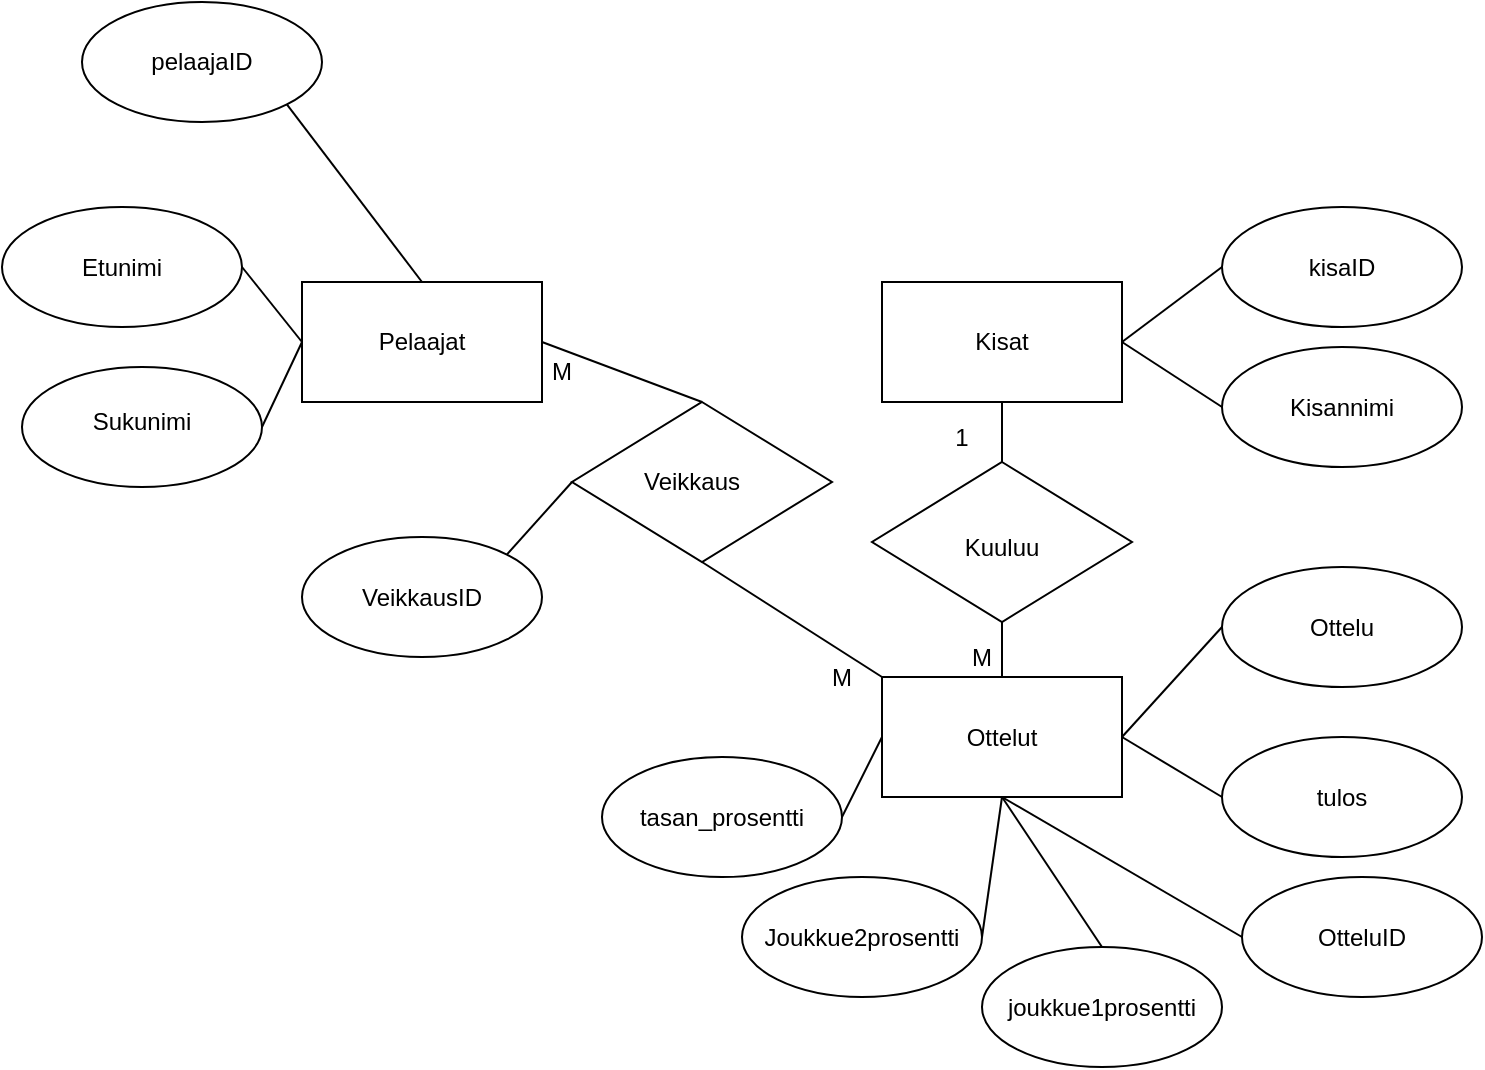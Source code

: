 <mxfile>
    <diagram id="_RTGqNRerQuPFqIfmM1y" name="Page-1">
        <mxGraphModel dx="883" dy="385" grid="1" gridSize="10" guides="1" tooltips="1" connect="1" arrows="1" fold="1" page="1" pageScale="1" pageWidth="827" pageHeight="1169" math="0" shadow="0">
            <root>
                <mxCell id="0"/>
                <mxCell id="1" parent="0"/>
                <mxCell id="YVTOUBuaeelvvUNHEdQm-3" value="" style="rounded=0;whiteSpace=wrap;html=1;" parent="1" vertex="1">
                    <mxGeometry x="500" y="150" width="120" height="60" as="geometry"/>
                </mxCell>
                <mxCell id="YVTOUBuaeelvvUNHEdQm-4" value="Kisat" style="text;html=1;strokeColor=none;fillColor=none;align=center;verticalAlign=middle;whiteSpace=wrap;rounded=0;" parent="1" vertex="1">
                    <mxGeometry x="530" y="165" width="60" height="30" as="geometry"/>
                </mxCell>
                <mxCell id="YVTOUBuaeelvvUNHEdQm-5" value="" style="rounded=0;whiteSpace=wrap;html=1;" parent="1" vertex="1">
                    <mxGeometry x="210" y="150" width="120" height="60" as="geometry"/>
                </mxCell>
                <mxCell id="YVTOUBuaeelvvUNHEdQm-6" value="Pelaajat" style="text;html=1;strokeColor=none;fillColor=none;align=center;verticalAlign=middle;whiteSpace=wrap;rounded=0;" parent="1" vertex="1">
                    <mxGeometry x="240" y="162.5" width="60" height="35" as="geometry"/>
                </mxCell>
                <mxCell id="YVTOUBuaeelvvUNHEdQm-7" value="" style="ellipse;whiteSpace=wrap;html=1;" parent="1" vertex="1">
                    <mxGeometry x="100" y="10" width="120" height="60" as="geometry"/>
                </mxCell>
                <mxCell id="YVTOUBuaeelvvUNHEdQm-8" value="pelaajaID" style="text;html=1;strokeColor=none;fillColor=none;align=center;verticalAlign=middle;whiteSpace=wrap;rounded=0;" parent="1" vertex="1">
                    <mxGeometry x="130" y="25" width="60" height="30" as="geometry"/>
                </mxCell>
                <mxCell id="YVTOUBuaeelvvUNHEdQm-9" value="" style="ellipse;whiteSpace=wrap;html=1;" parent="1" vertex="1">
                    <mxGeometry x="60" y="112.5" width="120" height="60" as="geometry"/>
                </mxCell>
                <mxCell id="YVTOUBuaeelvvUNHEdQm-10" value="Etunimi" style="text;html=1;strokeColor=none;fillColor=none;align=center;verticalAlign=middle;whiteSpace=wrap;rounded=0;" parent="1" vertex="1">
                    <mxGeometry x="90" y="127.5" width="60" height="30" as="geometry"/>
                </mxCell>
                <mxCell id="YVTOUBuaeelvvUNHEdQm-11" value="" style="ellipse;whiteSpace=wrap;html=1;" parent="1" vertex="1">
                    <mxGeometry x="70" y="192.5" width="120" height="60" as="geometry"/>
                </mxCell>
                <mxCell id="YVTOUBuaeelvvUNHEdQm-12" value="Sukunimi" style="text;html=1;strokeColor=none;fillColor=none;align=center;verticalAlign=middle;whiteSpace=wrap;rounded=0;" parent="1" vertex="1">
                    <mxGeometry x="100" y="207.5" width="60" height="25" as="geometry"/>
                </mxCell>
                <mxCell id="YVTOUBuaeelvvUNHEdQm-13" value="" style="ellipse;whiteSpace=wrap;html=1;" parent="1" vertex="1">
                    <mxGeometry x="670" y="112.5" width="120" height="60" as="geometry"/>
                </mxCell>
                <mxCell id="YVTOUBuaeelvvUNHEdQm-14" value="kisaID" style="text;html=1;strokeColor=none;fillColor=none;align=center;verticalAlign=middle;whiteSpace=wrap;rounded=0;" parent="1" vertex="1">
                    <mxGeometry x="700" y="127.5" width="60" height="30" as="geometry"/>
                </mxCell>
                <mxCell id="YVTOUBuaeelvvUNHEdQm-15" value="" style="rounded=0;whiteSpace=wrap;html=1;" parent="1" vertex="1">
                    <mxGeometry x="500" y="347.5" width="120" height="60" as="geometry"/>
                </mxCell>
                <mxCell id="YVTOUBuaeelvvUNHEdQm-16" value="Ottelut" style="text;html=1;strokeColor=none;fillColor=none;align=center;verticalAlign=middle;whiteSpace=wrap;rounded=0;" parent="1" vertex="1">
                    <mxGeometry x="530" y="362.5" width="60" height="30" as="geometry"/>
                </mxCell>
                <mxCell id="YVTOUBuaeelvvUNHEdQm-17" value="" style="ellipse;whiteSpace=wrap;html=1;" parent="1" vertex="1">
                    <mxGeometry x="670" y="292.5" width="120" height="60" as="geometry"/>
                </mxCell>
                <mxCell id="YVTOUBuaeelvvUNHEdQm-18" value="Ottelu" style="text;html=1;strokeColor=none;fillColor=none;align=center;verticalAlign=middle;whiteSpace=wrap;rounded=0;" parent="1" vertex="1">
                    <mxGeometry x="700" y="307.5" width="60" height="30" as="geometry"/>
                </mxCell>
                <mxCell id="YVTOUBuaeelvvUNHEdQm-19" value="" style="ellipse;whiteSpace=wrap;html=1;" parent="1" vertex="1">
                    <mxGeometry x="210" y="277.5" width="120" height="60" as="geometry"/>
                </mxCell>
                <mxCell id="YVTOUBuaeelvvUNHEdQm-21" value="" style="ellipse;whiteSpace=wrap;html=1;" parent="1" vertex="1">
                    <mxGeometry x="670" y="377.5" width="120" height="60" as="geometry"/>
                </mxCell>
                <mxCell id="YVTOUBuaeelvvUNHEdQm-22" value="tulos" style="text;html=1;strokeColor=none;fillColor=none;align=center;verticalAlign=middle;whiteSpace=wrap;rounded=0;" parent="1" vertex="1">
                    <mxGeometry x="700" y="392.5" width="60" height="30" as="geometry"/>
                </mxCell>
                <mxCell id="YVTOUBuaeelvvUNHEdQm-25" value="" style="ellipse;whiteSpace=wrap;html=1;" parent="1" vertex="1">
                    <mxGeometry x="670" y="182.5" width="120" height="60" as="geometry"/>
                </mxCell>
                <mxCell id="YVTOUBuaeelvvUNHEdQm-26" value="Kisannimi" style="text;html=1;strokeColor=none;fillColor=none;align=center;verticalAlign=middle;whiteSpace=wrap;rounded=0;" parent="1" vertex="1">
                    <mxGeometry x="700" y="197.5" width="60" height="30" as="geometry"/>
                </mxCell>
                <mxCell id="YVTOUBuaeelvvUNHEdQm-27" value="" style="ellipse;whiteSpace=wrap;html=1;" parent="1" vertex="1">
                    <mxGeometry x="680" y="447.5" width="120" height="60" as="geometry"/>
                </mxCell>
                <mxCell id="YVTOUBuaeelvvUNHEdQm-28" value="OtteluID" style="text;html=1;strokeColor=none;fillColor=none;align=center;verticalAlign=middle;whiteSpace=wrap;rounded=0;" parent="1" vertex="1">
                    <mxGeometry x="710" y="462.5" width="60" height="30" as="geometry"/>
                </mxCell>
                <mxCell id="YVTOUBuaeelvvUNHEdQm-32" value="" style="endArrow=none;html=1;rounded=0;exitX=0.5;exitY=0;exitDx=0;exitDy=0;entryX=1;entryY=1;entryDx=0;entryDy=0;" parent="1" source="YVTOUBuaeelvvUNHEdQm-5" target="YVTOUBuaeelvvUNHEdQm-7" edge="1">
                    <mxGeometry width="50" height="50" relative="1" as="geometry">
                        <mxPoint x="390" y="230" as="sourcePoint"/>
                        <mxPoint x="440" y="180" as="targetPoint"/>
                    </mxGeometry>
                </mxCell>
                <mxCell id="YVTOUBuaeelvvUNHEdQm-33" value="" style="endArrow=none;html=1;rounded=0;entryX=1;entryY=0.5;entryDx=0;entryDy=0;exitX=0;exitY=0.5;exitDx=0;exitDy=0;" parent="1" source="YVTOUBuaeelvvUNHEdQm-5" target="YVTOUBuaeelvvUNHEdQm-9" edge="1">
                    <mxGeometry width="50" height="50" relative="1" as="geometry">
                        <mxPoint x="390" y="230" as="sourcePoint"/>
                        <mxPoint x="440" y="180" as="targetPoint"/>
                    </mxGeometry>
                </mxCell>
                <mxCell id="YVTOUBuaeelvvUNHEdQm-34" value="" style="endArrow=none;html=1;rounded=0;exitX=1;exitY=0.5;exitDx=0;exitDy=0;entryX=0;entryY=0.5;entryDx=0;entryDy=0;" parent="1" source="YVTOUBuaeelvvUNHEdQm-11" target="YVTOUBuaeelvvUNHEdQm-5" edge="1">
                    <mxGeometry width="50" height="50" relative="1" as="geometry">
                        <mxPoint x="390" y="202.5" as="sourcePoint"/>
                        <mxPoint x="190" y="180" as="targetPoint"/>
                    </mxGeometry>
                </mxCell>
                <mxCell id="YVTOUBuaeelvvUNHEdQm-36" value="" style="endArrow=none;html=1;rounded=0;entryX=0;entryY=0.5;entryDx=0;entryDy=0;exitX=1;exitY=0.5;exitDx=0;exitDy=0;" parent="1" source="YVTOUBuaeelvvUNHEdQm-3" target="YVTOUBuaeelvvUNHEdQm-13" edge="1">
                    <mxGeometry width="50" height="50" relative="1" as="geometry">
                        <mxPoint x="390" y="290" as="sourcePoint"/>
                        <mxPoint x="440" y="240" as="targetPoint"/>
                    </mxGeometry>
                </mxCell>
                <mxCell id="YVTOUBuaeelvvUNHEdQm-37" value="" style="endArrow=none;html=1;rounded=0;entryX=0;entryY=0.5;entryDx=0;entryDy=0;exitX=1;exitY=0.5;exitDx=0;exitDy=0;" parent="1" source="YVTOUBuaeelvvUNHEdQm-3" target="YVTOUBuaeelvvUNHEdQm-25" edge="1">
                    <mxGeometry width="50" height="50" relative="1" as="geometry">
                        <mxPoint x="390" y="290" as="sourcePoint"/>
                        <mxPoint x="440" y="240" as="targetPoint"/>
                    </mxGeometry>
                </mxCell>
                <mxCell id="YVTOUBuaeelvvUNHEdQm-38" value="" style="endArrow=none;html=1;rounded=0;entryX=0;entryY=0.5;entryDx=0;entryDy=0;exitX=1;exitY=0.5;exitDx=0;exitDy=0;" parent="1" source="YVTOUBuaeelvvUNHEdQm-15" target="YVTOUBuaeelvvUNHEdQm-17" edge="1">
                    <mxGeometry width="50" height="50" relative="1" as="geometry">
                        <mxPoint x="390" y="317.5" as="sourcePoint"/>
                        <mxPoint x="673.96" y="345.48" as="targetPoint"/>
                    </mxGeometry>
                </mxCell>
                <mxCell id="YVTOUBuaeelvvUNHEdQm-39" value="" style="endArrow=none;html=1;rounded=0;entryX=0;entryY=0.5;entryDx=0;entryDy=0;" parent="1" target="YVTOUBuaeelvvUNHEdQm-21" edge="1">
                    <mxGeometry width="50" height="50" relative="1" as="geometry">
                        <mxPoint x="620" y="377.5" as="sourcePoint"/>
                        <mxPoint x="440" y="267.5" as="targetPoint"/>
                    </mxGeometry>
                </mxCell>
                <mxCell id="YVTOUBuaeelvvUNHEdQm-40" value="" style="endArrow=none;html=1;rounded=0;entryX=0;entryY=0.5;entryDx=0;entryDy=0;exitX=0.5;exitY=1;exitDx=0;exitDy=0;" parent="1" source="YVTOUBuaeelvvUNHEdQm-15" target="YVTOUBuaeelvvUNHEdQm-27" edge="1">
                    <mxGeometry width="50" height="50" relative="1" as="geometry">
                        <mxPoint x="390" y="317.5" as="sourcePoint"/>
                        <mxPoint x="440" y="267.5" as="targetPoint"/>
                    </mxGeometry>
                </mxCell>
                <mxCell id="YVTOUBuaeelvvUNHEdQm-43" value="" style="ellipse;whiteSpace=wrap;html=1;" parent="1" vertex="1">
                    <mxGeometry x="550" y="482.5" width="120" height="60" as="geometry"/>
                </mxCell>
                <mxCell id="YVTOUBuaeelvvUNHEdQm-44" value="joukkue1prosentti" style="text;html=1;strokeColor=none;fillColor=none;align=center;verticalAlign=middle;whiteSpace=wrap;rounded=0;" parent="1" vertex="1">
                    <mxGeometry x="580" y="497.5" width="60" height="30" as="geometry"/>
                </mxCell>
                <mxCell id="YVTOUBuaeelvvUNHEdQm-45" value="" style="ellipse;whiteSpace=wrap;html=1;" parent="1" vertex="1">
                    <mxGeometry x="430" y="447.5" width="120" height="60" as="geometry"/>
                </mxCell>
                <mxCell id="YVTOUBuaeelvvUNHEdQm-46" value="Joukkue2prosentti" style="text;html=1;strokeColor=none;fillColor=none;align=center;verticalAlign=middle;whiteSpace=wrap;rounded=0;" parent="1" vertex="1">
                    <mxGeometry x="460" y="462.5" width="60" height="30" as="geometry"/>
                </mxCell>
                <mxCell id="YVTOUBuaeelvvUNHEdQm-47" value="" style="endArrow=none;html=1;rounded=0;exitX=0.5;exitY=0;exitDx=0;exitDy=0;" parent="1" source="YVTOUBuaeelvvUNHEdQm-43" edge="1">
                    <mxGeometry width="50" height="50" relative="1" as="geometry">
                        <mxPoint x="390" y="317.5" as="sourcePoint"/>
                        <mxPoint x="560" y="407.5" as="targetPoint"/>
                    </mxGeometry>
                </mxCell>
                <mxCell id="YVTOUBuaeelvvUNHEdQm-48" value="" style="endArrow=none;html=1;rounded=0;entryX=0.5;entryY=1;entryDx=0;entryDy=0;exitX=1;exitY=0.5;exitDx=0;exitDy=0;" parent="1" source="YVTOUBuaeelvvUNHEdQm-45" target="YVTOUBuaeelvvUNHEdQm-15" edge="1">
                    <mxGeometry width="50" height="50" relative="1" as="geometry">
                        <mxPoint x="390" y="317.5" as="sourcePoint"/>
                        <mxPoint x="440" y="267.5" as="targetPoint"/>
                    </mxGeometry>
                </mxCell>
                <mxCell id="YVTOUBuaeelvvUNHEdQm-49" value="" style="ellipse;whiteSpace=wrap;html=1;" parent="1" vertex="1">
                    <mxGeometry x="360" y="387.5" width="120" height="60" as="geometry"/>
                </mxCell>
                <mxCell id="YVTOUBuaeelvvUNHEdQm-50" value="tasan_prosentti" style="text;html=1;strokeColor=none;fillColor=none;align=center;verticalAlign=middle;whiteSpace=wrap;rounded=0;" parent="1" vertex="1">
                    <mxGeometry x="390" y="402.5" width="60" height="30" as="geometry"/>
                </mxCell>
                <mxCell id="YVTOUBuaeelvvUNHEdQm-51" value="" style="endArrow=none;html=1;rounded=0;exitX=1;exitY=0.5;exitDx=0;exitDy=0;entryX=0;entryY=0.5;entryDx=0;entryDy=0;" parent="1" source="YVTOUBuaeelvvUNHEdQm-49" target="YVTOUBuaeelvvUNHEdQm-15" edge="1">
                    <mxGeometry width="50" height="50" relative="1" as="geometry">
                        <mxPoint x="400" y="352.5" as="sourcePoint"/>
                        <mxPoint x="500" y="413" as="targetPoint"/>
                    </mxGeometry>
                </mxCell>
                <mxCell id="YVTOUBuaeelvvUNHEdQm-52" value="" style="rhombus;whiteSpace=wrap;html=1;" parent="1" vertex="1">
                    <mxGeometry x="345" y="210" width="130" height="80" as="geometry"/>
                </mxCell>
                <mxCell id="YVTOUBuaeelvvUNHEdQm-53" value="Veikkaus" style="text;html=1;strokeColor=none;fillColor=none;align=center;verticalAlign=middle;whiteSpace=wrap;rounded=0;" parent="1" vertex="1">
                    <mxGeometry x="375" y="235" width="60" height="30" as="geometry"/>
                </mxCell>
                <mxCell id="YVTOUBuaeelvvUNHEdQm-54" value="" style="rhombus;whiteSpace=wrap;html=1;" parent="1" vertex="1">
                    <mxGeometry x="495" y="240" width="130" height="80" as="geometry"/>
                </mxCell>
                <mxCell id="YVTOUBuaeelvvUNHEdQm-55" value="Kuuluu" style="text;html=1;strokeColor=none;fillColor=none;align=center;verticalAlign=middle;whiteSpace=wrap;rounded=0;" parent="1" vertex="1">
                    <mxGeometry x="530" y="267.5" width="60" height="30" as="geometry"/>
                </mxCell>
                <mxCell id="YVTOUBuaeelvvUNHEdQm-56" value="" style="endArrow=none;html=1;rounded=0;entryX=0.5;entryY=0;entryDx=0;entryDy=0;exitX=1;exitY=0.5;exitDx=0;exitDy=0;" parent="1" source="YVTOUBuaeelvvUNHEdQm-5" target="YVTOUBuaeelvvUNHEdQm-52" edge="1">
                    <mxGeometry width="50" height="50" relative="1" as="geometry">
                        <mxPoint x="390" y="230" as="sourcePoint"/>
                        <mxPoint x="440" y="180" as="targetPoint"/>
                    </mxGeometry>
                </mxCell>
                <mxCell id="YVTOUBuaeelvvUNHEdQm-57" value="" style="endArrow=none;html=1;rounded=0;entryX=0;entryY=0;entryDx=0;entryDy=0;exitX=0.5;exitY=1;exitDx=0;exitDy=0;" parent="1" source="YVTOUBuaeelvvUNHEdQm-52" target="YVTOUBuaeelvvUNHEdQm-15" edge="1">
                    <mxGeometry width="50" height="50" relative="1" as="geometry">
                        <mxPoint x="480" y="198" as="sourcePoint"/>
                        <mxPoint x="440" y="240" as="targetPoint"/>
                    </mxGeometry>
                </mxCell>
                <mxCell id="YVTOUBuaeelvvUNHEdQm-58" value="" style="endArrow=none;html=1;rounded=0;entryX=0.5;entryY=1;entryDx=0;entryDy=0;exitX=0.5;exitY=0;exitDx=0;exitDy=0;" parent="1" source="YVTOUBuaeelvvUNHEdQm-54" target="YVTOUBuaeelvvUNHEdQm-3" edge="1">
                    <mxGeometry width="50" height="50" relative="1" as="geometry">
                        <mxPoint x="400" y="250" as="sourcePoint"/>
                        <mxPoint x="450" y="200" as="targetPoint"/>
                    </mxGeometry>
                </mxCell>
                <mxCell id="YVTOUBuaeelvvUNHEdQm-59" value="" style="endArrow=none;html=1;rounded=0;entryX=0.5;entryY=1;entryDx=0;entryDy=0;exitX=0.5;exitY=0;exitDx=0;exitDy=0;" parent="1" source="YVTOUBuaeelvvUNHEdQm-15" target="YVTOUBuaeelvvUNHEdQm-54" edge="1">
                    <mxGeometry width="50" height="50" relative="1" as="geometry">
                        <mxPoint x="430" y="337.5" as="sourcePoint"/>
                        <mxPoint x="555" y="340" as="targetPoint"/>
                    </mxGeometry>
                </mxCell>
                <mxCell id="YVTOUBuaeelvvUNHEdQm-62" value="M" style="text;html=1;strokeColor=none;fillColor=none;align=center;verticalAlign=middle;whiteSpace=wrap;rounded=0;" parent="1" vertex="1">
                    <mxGeometry x="310" y="180" width="60" height="30" as="geometry"/>
                </mxCell>
                <mxCell id="YVTOUBuaeelvvUNHEdQm-65" value="M" style="text;html=1;strokeColor=none;fillColor=none;align=center;verticalAlign=middle;whiteSpace=wrap;rounded=0;" parent="1" vertex="1">
                    <mxGeometry x="520" y="322.5" width="60" height="30" as="geometry"/>
                </mxCell>
                <mxCell id="2" value="1" style="text;html=1;strokeColor=none;fillColor=none;align=center;verticalAlign=middle;whiteSpace=wrap;rounded=0;" parent="1" vertex="1">
                    <mxGeometry x="510" y="212.5" width="60" height="30" as="geometry"/>
                </mxCell>
                <mxCell id="YVTOUBuaeelvvUNHEdQm-20" value="VeikkausID" style="text;html=1;strokeColor=none;fillColor=none;align=center;verticalAlign=middle;whiteSpace=wrap;rounded=0;" parent="1" vertex="1">
                    <mxGeometry x="240" y="292.5" width="60" height="30" as="geometry"/>
                </mxCell>
                <mxCell id="6" value="" style="endArrow=none;html=1;rounded=0;exitX=0;exitY=0.5;exitDx=0;exitDy=0;entryX=1;entryY=0;entryDx=0;entryDy=0;" parent="1" source="YVTOUBuaeelvvUNHEdQm-52" target="YVTOUBuaeelvvUNHEdQm-19" edge="1">
                    <mxGeometry width="50" height="50" relative="1" as="geometry">
                        <mxPoint x="270" y="150" as="sourcePoint"/>
                        <mxPoint x="220" y="350" as="targetPoint"/>
                    </mxGeometry>
                </mxCell>
                <mxCell id="7" value="M" style="text;html=1;strokeColor=none;fillColor=none;align=center;verticalAlign=middle;whiteSpace=wrap;rounded=0;" parent="1" vertex="1">
                    <mxGeometry x="450" y="332.5" width="60" height="30" as="geometry"/>
                </mxCell>
            </root>
        </mxGraphModel>
    </diagram>
</mxfile>